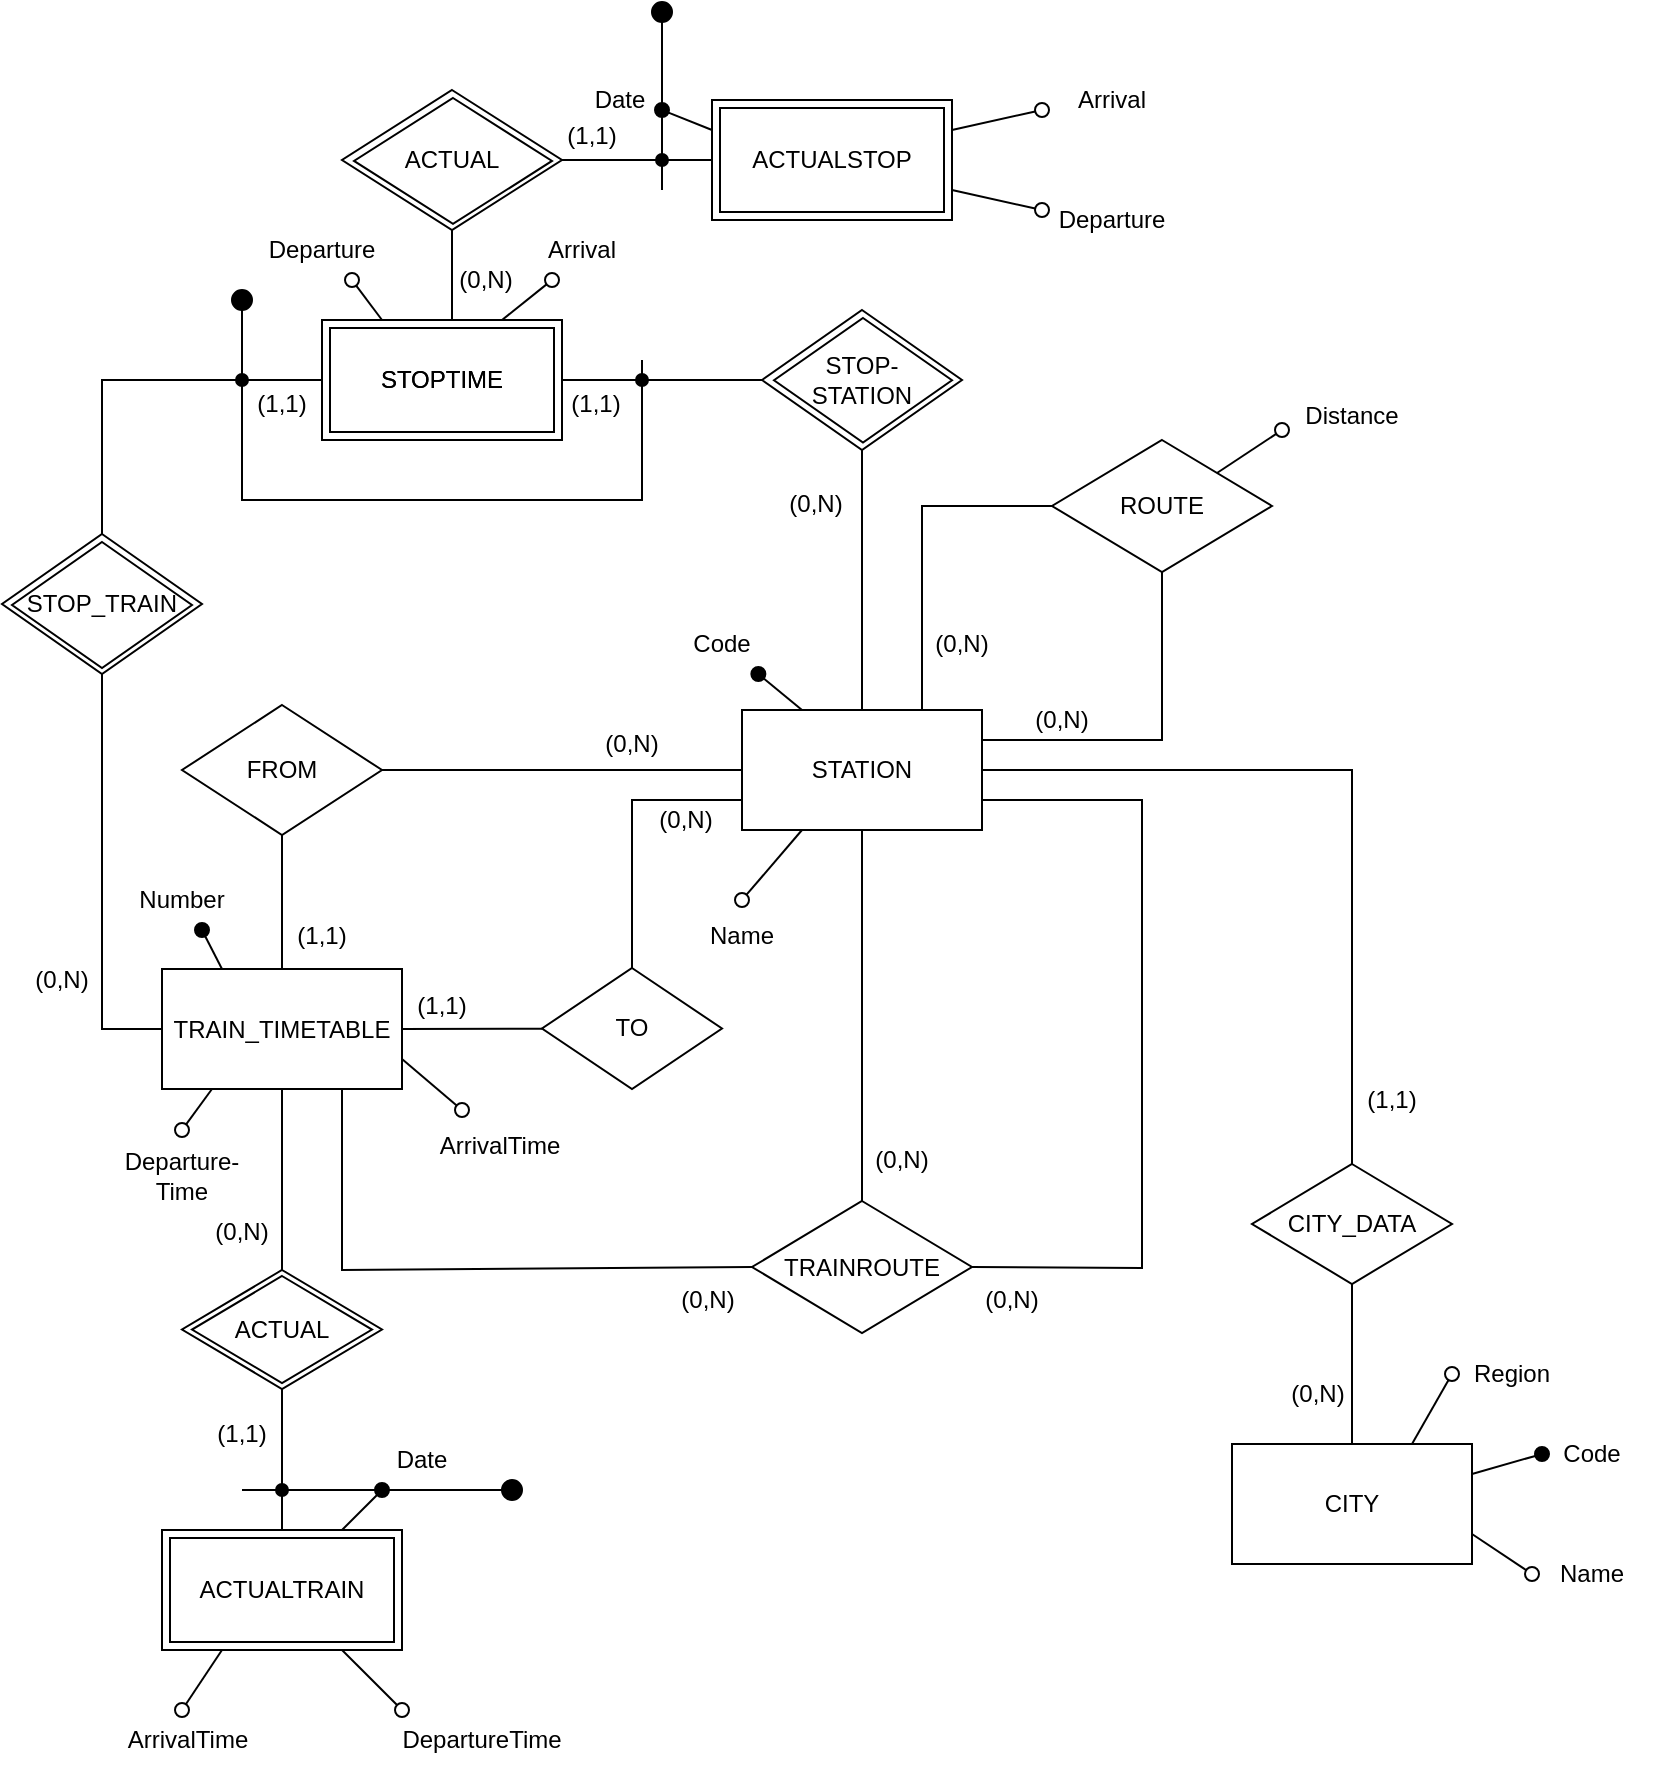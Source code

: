 <mxfile version="15.9.1" type="github">
  <diagram id="R2lEEEUBdFMjLlhIrx00" name="Page-1">
    <mxGraphModel dx="1186" dy="795" grid="1" gridSize="10" guides="1" tooltips="1" connect="1" arrows="1" fold="1" page="1" pageScale="1" pageWidth="850" pageHeight="1100" math="0" shadow="0" extFonts="Permanent Marker^https://fonts.googleapis.com/css?family=Permanent+Marker">
      <root>
        <mxCell id="0" />
        <mxCell id="1" parent="0" />
        <mxCell id="te-tuym6U4XDY3NzMyAo-2" style="rounded=0;orthogonalLoop=1;jettySize=auto;html=1;exitX=0.25;exitY=1;exitDx=0;exitDy=0;endArrow=oval;endFill=0;endSize=7;" edge="1" parent="1" source="te-tuym6U4XDY3NzMyAo-1">
          <mxGeometry relative="1" as="geometry">
            <mxPoint x="380" y="585" as="targetPoint" />
          </mxGeometry>
        </mxCell>
        <mxCell id="te-tuym6U4XDY3NzMyAo-4" style="edgeStyle=none;rounded=0;orthogonalLoop=1;jettySize=auto;html=1;exitX=0.25;exitY=0;exitDx=0;exitDy=0;endArrow=oval;endFill=1;endSize=7;" edge="1" parent="1" source="te-tuym6U4XDY3NzMyAo-1" target="te-tuym6U4XDY3NzMyAo-5">
          <mxGeometry relative="1" as="geometry">
            <mxPoint x="480" y="490" as="targetPoint" />
          </mxGeometry>
        </mxCell>
        <mxCell id="te-tuym6U4XDY3NzMyAo-31" value="" style="edgeStyle=elbowEdgeStyle;rounded=0;orthogonalLoop=1;jettySize=auto;html=1;endArrow=none;endFill=0;endSize=7;exitX=0;exitY=0.5;exitDx=0;exitDy=0;" edge="1" parent="1" source="te-tuym6U4XDY3NzMyAo-1" target="te-tuym6U4XDY3NzMyAo-30">
          <mxGeometry relative="1" as="geometry" />
        </mxCell>
        <mxCell id="te-tuym6U4XDY3NzMyAo-77" style="edgeStyle=elbowEdgeStyle;rounded=0;orthogonalLoop=1;jettySize=auto;html=1;exitX=0.5;exitY=0;exitDx=0;exitDy=0;endArrow=none;endFill=0;endSize=7;entryX=0.5;entryY=1;entryDx=0;entryDy=0;" edge="1" parent="1" source="te-tuym6U4XDY3NzMyAo-1" target="te-tuym6U4XDY3NzMyAo-88">
          <mxGeometry relative="1" as="geometry">
            <mxPoint x="440" y="380" as="targetPoint" />
            <Array as="points">
              <mxPoint x="440" y="440" />
            </Array>
          </mxGeometry>
        </mxCell>
        <mxCell id="te-tuym6U4XDY3NzMyAo-203" style="edgeStyle=none;rounded=0;orthogonalLoop=1;jettySize=auto;html=1;exitX=1;exitY=0.5;exitDx=0;exitDy=0;entryX=0.5;entryY=0;entryDx=0;entryDy=0;endArrow=none;endFill=0;endSize=7;" edge="1" parent="1" source="te-tuym6U4XDY3NzMyAo-1" target="te-tuym6U4XDY3NzMyAo-8">
          <mxGeometry relative="1" as="geometry">
            <Array as="points">
              <mxPoint x="685" y="520" />
            </Array>
          </mxGeometry>
        </mxCell>
        <mxCell id="te-tuym6U4XDY3NzMyAo-212" style="edgeStyle=none;rounded=0;orthogonalLoop=1;jettySize=auto;html=1;exitX=0.5;exitY=1;exitDx=0;exitDy=0;entryX=0.5;entryY=0;entryDx=0;entryDy=0;endArrow=none;endFill=0;endSize=7;" edge="1" parent="1" source="te-tuym6U4XDY3NzMyAo-1" target="te-tuym6U4XDY3NzMyAo-199">
          <mxGeometry relative="1" as="geometry" />
        </mxCell>
        <mxCell id="te-tuym6U4XDY3NzMyAo-215" style="edgeStyle=none;rounded=0;orthogonalLoop=1;jettySize=auto;html=1;exitX=0.75;exitY=0;exitDx=0;exitDy=0;entryX=0;entryY=0.5;entryDx=0;entryDy=0;endArrow=none;endFill=0;endSize=7;" edge="1" parent="1" source="te-tuym6U4XDY3NzMyAo-1" target="te-tuym6U4XDY3NzMyAo-214">
          <mxGeometry relative="1" as="geometry">
            <Array as="points">
              <mxPoint x="470" y="388" />
            </Array>
          </mxGeometry>
        </mxCell>
        <mxCell id="te-tuym6U4XDY3NzMyAo-1" value="STATION" style="rounded=0;whiteSpace=wrap;html=1;fillColor=none;" vertex="1" parent="1">
          <mxGeometry x="380" y="490" width="120" height="60" as="geometry" />
        </mxCell>
        <mxCell id="te-tuym6U4XDY3NzMyAo-5" value="Code" style="text;html=1;strokeColor=none;fillColor=none;align=center;verticalAlign=middle;whiteSpace=wrap;rounded=0;" vertex="1" parent="1">
          <mxGeometry x="340" y="442" width="60" height="30" as="geometry" />
        </mxCell>
        <mxCell id="te-tuym6U4XDY3NzMyAo-6" value="Name" style="text;html=1;strokeColor=none;fillColor=none;align=center;verticalAlign=middle;whiteSpace=wrap;rounded=0;" vertex="1" parent="1">
          <mxGeometry x="350" y="587.5" width="60" height="30" as="geometry" />
        </mxCell>
        <mxCell id="te-tuym6U4XDY3NzMyAo-11" value="" style="edgeStyle=none;rounded=0;orthogonalLoop=1;jettySize=auto;html=1;endArrow=none;endFill=0;endSize=7;" edge="1" parent="1" source="te-tuym6U4XDY3NzMyAo-8" target="te-tuym6U4XDY3NzMyAo-10">
          <mxGeometry relative="1" as="geometry" />
        </mxCell>
        <mxCell id="te-tuym6U4XDY3NzMyAo-8" value="CITY_DATA" style="rhombus;whiteSpace=wrap;html=1;rounded=0;fillColor=none;" vertex="1" parent="1">
          <mxGeometry x="635" y="717" width="100" height="60" as="geometry" />
        </mxCell>
        <mxCell id="te-tuym6U4XDY3NzMyAo-14" style="edgeStyle=none;rounded=0;orthogonalLoop=1;jettySize=auto;html=1;exitX=1;exitY=0.25;exitDx=0;exitDy=0;endArrow=oval;endFill=1;endSize=7;entryX=0;entryY=0.5;entryDx=0;entryDy=0;" edge="1" parent="1" source="te-tuym6U4XDY3NzMyAo-10" target="te-tuym6U4XDY3NzMyAo-15">
          <mxGeometry relative="1" as="geometry">
            <mxPoint x="785" y="867" as="targetPoint" />
          </mxGeometry>
        </mxCell>
        <mxCell id="te-tuym6U4XDY3NzMyAo-16" style="edgeStyle=none;rounded=0;orthogonalLoop=1;jettySize=auto;html=1;exitX=1;exitY=0.75;exitDx=0;exitDy=0;endArrow=oval;endFill=0;endSize=7;entryX=0;entryY=0.5;entryDx=0;entryDy=0;" edge="1" parent="1" source="te-tuym6U4XDY3NzMyAo-10" target="te-tuym6U4XDY3NzMyAo-18">
          <mxGeometry relative="1" as="geometry">
            <mxPoint x="775" y="917" as="targetPoint" />
          </mxGeometry>
        </mxCell>
        <mxCell id="te-tuym6U4XDY3NzMyAo-17" style="edgeStyle=none;rounded=0;orthogonalLoop=1;jettySize=auto;html=1;exitX=0.75;exitY=0;exitDx=0;exitDy=0;endArrow=oval;endFill=0;endSize=7;entryX=0;entryY=0.5;entryDx=0;entryDy=0;" edge="1" parent="1" source="te-tuym6U4XDY3NzMyAo-10" target="te-tuym6U4XDY3NzMyAo-19">
          <mxGeometry relative="1" as="geometry">
            <mxPoint x="735" y="827" as="targetPoint" />
          </mxGeometry>
        </mxCell>
        <mxCell id="te-tuym6U4XDY3NzMyAo-10" value="CITY" style="whiteSpace=wrap;html=1;rounded=0;fillColor=none;" vertex="1" parent="1">
          <mxGeometry x="625" y="857" width="120" height="60" as="geometry" />
        </mxCell>
        <mxCell id="te-tuym6U4XDY3NzMyAo-13" style="edgeStyle=none;rounded=0;orthogonalLoop=1;jettySize=auto;html=1;exitX=0;exitY=0.75;exitDx=0;exitDy=0;endArrow=none;endFill=0;endSize=7;" edge="1" parent="1" source="te-tuym6U4XDY3NzMyAo-6" target="te-tuym6U4XDY3NzMyAo-6">
          <mxGeometry relative="1" as="geometry" />
        </mxCell>
        <mxCell id="te-tuym6U4XDY3NzMyAo-15" value="Code" style="text;html=1;strokeColor=none;fillColor=none;align=center;verticalAlign=middle;whiteSpace=wrap;rounded=0;" vertex="1" parent="1">
          <mxGeometry x="780" y="847" width="50" height="30" as="geometry" />
        </mxCell>
        <mxCell id="te-tuym6U4XDY3NzMyAo-18" value="Name" style="text;html=1;strokeColor=none;fillColor=none;align=center;verticalAlign=middle;whiteSpace=wrap;rounded=0;" vertex="1" parent="1">
          <mxGeometry x="775" y="907" width="60" height="30" as="geometry" />
        </mxCell>
        <mxCell id="te-tuym6U4XDY3NzMyAo-19" value="Region" style="text;html=1;strokeColor=none;fillColor=none;align=center;verticalAlign=middle;whiteSpace=wrap;rounded=0;" vertex="1" parent="1">
          <mxGeometry x="735" y="807" width="60" height="30" as="geometry" />
        </mxCell>
        <mxCell id="te-tuym6U4XDY3NzMyAo-25" value="Distance" style="text;html=1;strokeColor=none;fillColor=none;align=center;verticalAlign=middle;whiteSpace=wrap;rounded=0;" vertex="1" parent="1">
          <mxGeometry x="655" y="328" width="60" height="30" as="geometry" />
        </mxCell>
        <mxCell id="te-tuym6U4XDY3NzMyAo-35" value="" style="edgeStyle=elbowEdgeStyle;rounded=0;orthogonalLoop=1;jettySize=auto;html=1;endArrow=none;endFill=0;endSize=7;" edge="1" parent="1" source="te-tuym6U4XDY3NzMyAo-30" target="te-tuym6U4XDY3NzMyAo-34">
          <mxGeometry relative="1" as="geometry" />
        </mxCell>
        <mxCell id="te-tuym6U4XDY3NzMyAo-30" value="FROM" style="rhombus;whiteSpace=wrap;html=1;rounded=0;fillColor=none;" vertex="1" parent="1">
          <mxGeometry x="100" y="487.5" width="100" height="65" as="geometry" />
        </mxCell>
        <mxCell id="te-tuym6U4XDY3NzMyAo-38" style="edgeStyle=none;rounded=0;orthogonalLoop=1;jettySize=auto;html=1;exitX=0.25;exitY=1;exitDx=0;exitDy=0;endArrow=oval;endFill=0;endSize=7;" edge="1" parent="1">
          <mxGeometry relative="1" as="geometry">
            <mxPoint x="100" y="700" as="targetPoint" />
            <mxPoint x="115" y="679.5" as="sourcePoint" />
          </mxGeometry>
        </mxCell>
        <mxCell id="te-tuym6U4XDY3NzMyAo-39" style="edgeStyle=none;rounded=0;orthogonalLoop=1;jettySize=auto;html=1;exitX=1;exitY=0.75;exitDx=0;exitDy=0;endArrow=oval;endFill=0;endSize=7;" edge="1" parent="1" source="te-tuym6U4XDY3NzMyAo-34">
          <mxGeometry relative="1" as="geometry">
            <mxPoint x="240" y="690" as="targetPoint" />
          </mxGeometry>
        </mxCell>
        <mxCell id="te-tuym6U4XDY3NzMyAo-40" style="edgeStyle=none;rounded=0;orthogonalLoop=1;jettySize=auto;html=1;exitX=0.25;exitY=0;exitDx=0;exitDy=0;endArrow=oval;endFill=1;endSize=7;" edge="1" parent="1" source="te-tuym6U4XDY3NzMyAo-34">
          <mxGeometry relative="1" as="geometry">
            <mxPoint x="110" y="600" as="targetPoint" />
          </mxGeometry>
        </mxCell>
        <mxCell id="te-tuym6U4XDY3NzMyAo-51" value="" style="rounded=0;orthogonalLoop=1;jettySize=auto;html=1;endArrow=none;endFill=0;endSize=7;startArrow=none;exitX=1;exitY=0.5;exitDx=0;exitDy=0;" edge="1" parent="1" source="te-tuym6U4XDY3NzMyAo-34" target="te-tuym6U4XDY3NzMyAo-50">
          <mxGeometry relative="1" as="geometry">
            <mxPoint x="240" y="650" as="sourcePoint" />
          </mxGeometry>
        </mxCell>
        <mxCell id="te-tuym6U4XDY3NzMyAo-76" style="edgeStyle=elbowEdgeStyle;rounded=0;orthogonalLoop=1;jettySize=auto;html=1;exitX=0;exitY=0.5;exitDx=0;exitDy=0;entryX=0.5;entryY=1;entryDx=0;entryDy=0;endArrow=none;endFill=0;endSize=7;" edge="1" parent="1" source="te-tuym6U4XDY3NzMyAo-34" target="te-tuym6U4XDY3NzMyAo-75">
          <mxGeometry relative="1" as="geometry">
            <Array as="points">
              <mxPoint x="60" y="570" />
            </Array>
          </mxGeometry>
        </mxCell>
        <mxCell id="te-tuym6U4XDY3NzMyAo-148" value="" style="edgeStyle=none;rounded=0;orthogonalLoop=1;jettySize=auto;html=1;endArrow=none;endFill=0;endSize=7;" edge="1" parent="1" source="te-tuym6U4XDY3NzMyAo-34" target="te-tuym6U4XDY3NzMyAo-147">
          <mxGeometry relative="1" as="geometry" />
        </mxCell>
        <mxCell id="te-tuym6U4XDY3NzMyAo-202" style="edgeStyle=none;rounded=0;orthogonalLoop=1;jettySize=auto;html=1;exitX=0.75;exitY=1;exitDx=0;exitDy=0;entryX=0;entryY=0.5;entryDx=0;entryDy=0;endArrow=none;endFill=0;endSize=7;" edge="1" parent="1" source="te-tuym6U4XDY3NzMyAo-34" target="te-tuym6U4XDY3NzMyAo-199">
          <mxGeometry relative="1" as="geometry">
            <Array as="points">
              <mxPoint x="180" y="770" />
            </Array>
          </mxGeometry>
        </mxCell>
        <mxCell id="te-tuym6U4XDY3NzMyAo-34" value="TRAIN_TIMETABLE" style="whiteSpace=wrap;html=1;rounded=0;fillColor=none;" vertex="1" parent="1">
          <mxGeometry x="90" y="619.5" width="120" height="60" as="geometry" />
        </mxCell>
        <mxCell id="te-tuym6U4XDY3NzMyAo-44" value="Departure-&lt;br&gt;Time" style="text;html=1;strokeColor=none;fillColor=none;align=center;verticalAlign=middle;whiteSpace=wrap;rounded=0;" vertex="1" parent="1">
          <mxGeometry x="70" y="710" width="60" height="25.5" as="geometry" />
        </mxCell>
        <mxCell id="te-tuym6U4XDY3NzMyAo-45" value="ArrivalTime" style="text;html=1;strokeColor=none;fillColor=none;align=center;verticalAlign=middle;whiteSpace=wrap;rounded=0;" vertex="1" parent="1">
          <mxGeometry x="229" y="693" width="60" height="30" as="geometry" />
        </mxCell>
        <mxCell id="te-tuym6U4XDY3NzMyAo-46" value="Number" style="text;html=1;strokeColor=none;fillColor=none;align=center;verticalAlign=middle;whiteSpace=wrap;rounded=0;" vertex="1" parent="1">
          <mxGeometry x="70" y="570" width="60" height="30" as="geometry" />
        </mxCell>
        <mxCell id="te-tuym6U4XDY3NzMyAo-52" style="edgeStyle=elbowEdgeStyle;rounded=0;orthogonalLoop=1;jettySize=auto;html=1;exitX=0.5;exitY=0;exitDx=0;exitDy=0;entryX=0;entryY=0.75;entryDx=0;entryDy=0;endArrow=none;endFill=0;endSize=7;" edge="1" parent="1" source="te-tuym6U4XDY3NzMyAo-50" target="te-tuym6U4XDY3NzMyAo-1">
          <mxGeometry relative="1" as="geometry">
            <Array as="points">
              <mxPoint x="325" y="580" />
            </Array>
          </mxGeometry>
        </mxCell>
        <mxCell id="te-tuym6U4XDY3NzMyAo-50" value="TO" style="rhombus;whiteSpace=wrap;html=1;rounded=0;fillColor=none;" vertex="1" parent="1">
          <mxGeometry x="280" y="619" width="90" height="60.5" as="geometry" />
        </mxCell>
        <mxCell id="te-tuym6U4XDY3NzMyAo-78" style="rounded=0;orthogonalLoop=1;jettySize=auto;html=1;endArrow=oval;endFill=0;endSize=7;exitX=0.75;exitY=0;exitDx=0;exitDy=0;entryX=0.25;entryY=1;entryDx=0;entryDy=0;" edge="1" parent="1" source="te-tuym6U4XDY3NzMyAo-87" target="te-tuym6U4XDY3NzMyAo-84">
          <mxGeometry relative="1" as="geometry">
            <mxPoint x="240" y="165" as="targetPoint" />
            <mxPoint x="190" y="175" as="sourcePoint" />
          </mxGeometry>
        </mxCell>
        <mxCell id="te-tuym6U4XDY3NzMyAo-83" style="edgeStyle=none;rounded=0;orthogonalLoop=1;jettySize=auto;html=1;endArrow=oval;endFill=0;endSize=7;exitX=0.25;exitY=0;exitDx=0;exitDy=0;entryX=0.75;entryY=1;entryDx=0;entryDy=0;" edge="1" parent="1" source="te-tuym6U4XDY3NzMyAo-87" target="te-tuym6U4XDY3NzMyAo-86">
          <mxGeometry relative="1" as="geometry">
            <mxPoint x="135" y="205" as="targetPoint" />
            <mxPoint x="35" y="185" as="sourcePoint" />
          </mxGeometry>
        </mxCell>
        <mxCell id="te-tuym6U4XDY3NzMyAo-90" style="edgeStyle=elbowEdgeStyle;rounded=0;orthogonalLoop=1;jettySize=auto;html=1;exitX=0.5;exitY=0;exitDx=0;exitDy=0;entryX=0;entryY=0.5;entryDx=0;entryDy=0;endArrow=none;endFill=0;endSize=7;" edge="1" parent="1" source="te-tuym6U4XDY3NzMyAo-75" target="te-tuym6U4XDY3NzMyAo-87">
          <mxGeometry relative="1" as="geometry">
            <mxPoint x="60" y="377" as="sourcePoint" />
            <Array as="points">
              <mxPoint x="60" y="345" />
            </Array>
          </mxGeometry>
        </mxCell>
        <mxCell id="te-tuym6U4XDY3NzMyAo-75" value="STOP_TRAIN" style="rhombus;whiteSpace=wrap;html=1;rounded=0;fillColor=none;" vertex="1" parent="1">
          <mxGeometry x="10" y="402" width="100" height="70" as="geometry" />
        </mxCell>
        <mxCell id="te-tuym6U4XDY3NzMyAo-80" style="edgeStyle=none;rounded=0;orthogonalLoop=1;jettySize=auto;html=1;exitX=0;exitY=0;exitDx=0;exitDy=0;endArrow=oval;endFill=0;endSize=7;" edge="1" parent="1">
          <mxGeometry relative="1" as="geometry">
            <mxPoint x="35" y="394.5" as="sourcePoint" />
            <mxPoint x="35" y="394.5" as="targetPoint" />
          </mxGeometry>
        </mxCell>
        <mxCell id="te-tuym6U4XDY3NzMyAo-84" value="Arrival" style="text;html=1;strokeColor=none;fillColor=none;align=center;verticalAlign=middle;whiteSpace=wrap;rounded=0;" vertex="1" parent="1">
          <mxGeometry x="270" y="245" width="60" height="30" as="geometry" />
        </mxCell>
        <mxCell id="te-tuym6U4XDY3NzMyAo-86" value="Departure" style="text;html=1;strokeColor=none;fillColor=none;align=center;verticalAlign=middle;whiteSpace=wrap;rounded=0;" vertex="1" parent="1">
          <mxGeometry x="140" y="245" width="60" height="30" as="geometry" />
        </mxCell>
        <mxCell id="te-tuym6U4XDY3NzMyAo-95" value="" style="edgeStyle=elbowEdgeStyle;rounded=0;orthogonalLoop=1;jettySize=auto;html=1;endArrow=none;endFill=0;endSize=7;" edge="1" parent="1" source="te-tuym6U4XDY3NzMyAo-87" target="te-tuym6U4XDY3NzMyAo-94">
          <mxGeometry relative="1" as="geometry" />
        </mxCell>
        <mxCell id="te-tuym6U4XDY3NzMyAo-87" value="STOPTIME" style="rounded=0;whiteSpace=wrap;html=1;fillColor=none;" vertex="1" parent="1">
          <mxGeometry x="170" y="295" width="120" height="60" as="geometry" />
        </mxCell>
        <mxCell id="te-tuym6U4XDY3NzMyAo-89" value="" style="edgeStyle=none;rounded=0;orthogonalLoop=1;jettySize=auto;html=1;endArrow=none;endFill=0;endSize=7;startArrow=none;" edge="1" parent="1" source="te-tuym6U4XDY3NzMyAo-114" target="te-tuym6U4XDY3NzMyAo-87">
          <mxGeometry relative="1" as="geometry" />
        </mxCell>
        <mxCell id="te-tuym6U4XDY3NzMyAo-88" value="STOP-&lt;br&gt;STATION" style="rhombus;whiteSpace=wrap;html=1;rounded=0;fillColor=none;" vertex="1" parent="1">
          <mxGeometry x="390" y="290" width="100" height="70" as="geometry" />
        </mxCell>
        <mxCell id="te-tuym6U4XDY3NzMyAo-97" value="" style="edgeStyle=elbowEdgeStyle;rounded=0;orthogonalLoop=1;jettySize=auto;html=1;endArrow=none;endFill=0;endSize=7;startArrow=none;" edge="1" parent="1" source="te-tuym6U4XDY3NzMyAo-141" target="te-tuym6U4XDY3NzMyAo-96">
          <mxGeometry relative="1" as="geometry" />
        </mxCell>
        <mxCell id="te-tuym6U4XDY3NzMyAo-94" value="ACTUAL" style="rhombus;whiteSpace=wrap;html=1;rounded=0;fillColor=none;" vertex="1" parent="1">
          <mxGeometry x="180" y="180" width="110" height="70" as="geometry" />
        </mxCell>
        <mxCell id="te-tuym6U4XDY3NzMyAo-100" style="edgeStyle=none;rounded=0;orthogonalLoop=1;jettySize=auto;html=1;exitX=1;exitY=0.25;exitDx=0;exitDy=0;endArrow=oval;endFill=0;endSize=7;" edge="1" parent="1" source="te-tuym6U4XDY3NzMyAo-96">
          <mxGeometry relative="1" as="geometry">
            <mxPoint x="530" y="190" as="targetPoint" />
          </mxGeometry>
        </mxCell>
        <mxCell id="te-tuym6U4XDY3NzMyAo-102" style="edgeStyle=none;rounded=0;orthogonalLoop=1;jettySize=auto;html=1;exitX=1;exitY=0.75;exitDx=0;exitDy=0;endArrow=oval;endFill=0;endSize=7;" edge="1" parent="1" source="te-tuym6U4XDY3NzMyAo-96">
          <mxGeometry relative="1" as="geometry">
            <mxPoint x="530" y="240" as="targetPoint" />
          </mxGeometry>
        </mxCell>
        <mxCell id="te-tuym6U4XDY3NzMyAo-145" style="edgeStyle=none;rounded=0;orthogonalLoop=1;jettySize=auto;html=1;exitX=0;exitY=0.25;exitDx=0;exitDy=0;endArrow=oval;endFill=1;endSize=7;" edge="1" parent="1" source="te-tuym6U4XDY3NzMyAo-96">
          <mxGeometry relative="1" as="geometry">
            <mxPoint x="340" y="190" as="targetPoint" />
          </mxGeometry>
        </mxCell>
        <mxCell id="te-tuym6U4XDY3NzMyAo-96" value="ACTUALSTOP" style="whiteSpace=wrap;html=1;rounded=0;fillColor=none;" vertex="1" parent="1">
          <mxGeometry x="365" y="185" width="120" height="60" as="geometry" />
        </mxCell>
        <mxCell id="te-tuym6U4XDY3NzMyAo-107" value="Arrival" style="text;html=1;strokeColor=none;fillColor=none;align=center;verticalAlign=middle;whiteSpace=wrap;rounded=0;" vertex="1" parent="1">
          <mxGeometry x="535" y="170" width="60" height="30" as="geometry" />
        </mxCell>
        <mxCell id="te-tuym6U4XDY3NzMyAo-108" value="Date" style="text;html=1;strokeColor=none;fillColor=none;align=center;verticalAlign=middle;whiteSpace=wrap;rounded=0;" vertex="1" parent="1">
          <mxGeometry x="289" y="170" width="60" height="30" as="geometry" />
        </mxCell>
        <mxCell id="te-tuym6U4XDY3NzMyAo-109" value="Departure&lt;span style=&quot;color: rgba(0 , 0 , 0 , 0) ; font-family: monospace ; font-size: 0px&quot;&gt;%3CmxGraphModel%3E%3Croot%3E%3CmxCell%20id%3D%220%22%2F%3E%3CmxCell%20id%3D%221%22%20parent%3D%220%22%2F%3E%3CmxCell%20id%3D%222%22%20value%3D%22TrainNumber%22%20style%3D%22text%3Bhtml%3D1%3BstrokeColor%3Dnone%3BfillColor%3Dnone%3Balign%3Dcenter%3BverticalAlign%3Dmiddle%3BwhiteSpace%3Dwrap%3Brounded%3D0%3B%22%20vertex%3D%221%22%20parent%3D%221%22%3E%3CmxGeometry%20x%3D%22350%22%20y%3D%22116%22%20width%3D%2260%22%20height%3D%2230%22%20as%3D%22geometry%22%2F%3E%3C%2FmxCell%3E%3C%2Froot%3E%3C%2FmxGraphModel%3E&lt;/span&gt;" style="text;html=1;strokeColor=none;fillColor=none;align=center;verticalAlign=middle;whiteSpace=wrap;rounded=0;" vertex="1" parent="1">
          <mxGeometry x="535" y="230" width="60" height="30" as="geometry" />
        </mxCell>
        <mxCell id="te-tuym6U4XDY3NzMyAo-113" value="" style="endArrow=none;html=1;rounded=0;endSize=7;startArrow=none;" edge="1" parent="1" source="te-tuym6U4XDY3NzMyAo-119">
          <mxGeometry width="50" height="50" relative="1" as="geometry">
            <mxPoint x="130" y="285" as="sourcePoint" />
            <mxPoint x="330" y="315" as="targetPoint" />
            <Array as="points">
              <mxPoint x="130" y="385" />
              <mxPoint x="230" y="385" />
              <mxPoint x="330" y="385" />
            </Array>
          </mxGeometry>
        </mxCell>
        <mxCell id="te-tuym6U4XDY3NzMyAo-114" value="" style="ellipse;whiteSpace=wrap;html=1;aspect=fixed;fillColor=#000000;" vertex="1" parent="1">
          <mxGeometry x="327" y="322" width="6" height="6" as="geometry" />
        </mxCell>
        <mxCell id="te-tuym6U4XDY3NzMyAo-116" value="" style="edgeStyle=none;rounded=0;orthogonalLoop=1;jettySize=auto;html=1;endArrow=none;endFill=0;endSize=7;" edge="1" parent="1" source="te-tuym6U4XDY3NzMyAo-88" target="te-tuym6U4XDY3NzMyAo-114">
          <mxGeometry relative="1" as="geometry">
            <mxPoint x="390" y="325" as="sourcePoint" />
            <mxPoint x="290" y="325" as="targetPoint" />
          </mxGeometry>
        </mxCell>
        <mxCell id="te-tuym6U4XDY3NzMyAo-117" value="" style="ellipse;whiteSpace=wrap;html=1;aspect=fixed;fillColor=#000000;" vertex="1" parent="1">
          <mxGeometry x="127" y="322" width="6" height="6" as="geometry" />
        </mxCell>
        <mxCell id="te-tuym6U4XDY3NzMyAo-119" value="" style="ellipse;whiteSpace=wrap;html=1;aspect=fixed;fillColor=#000000;" vertex="1" parent="1">
          <mxGeometry x="125" y="280" width="10" height="10" as="geometry" />
        </mxCell>
        <mxCell id="te-tuym6U4XDY3NzMyAo-120" value="" style="endArrow=none;html=1;rounded=0;endSize=7;" edge="1" parent="1" target="te-tuym6U4XDY3NzMyAo-119">
          <mxGeometry width="50" height="50" relative="1" as="geometry">
            <mxPoint x="130" y="285" as="sourcePoint" />
            <mxPoint x="330" y="325" as="targetPoint" />
            <Array as="points" />
          </mxGeometry>
        </mxCell>
        <mxCell id="te-tuym6U4XDY3NzMyAo-140" value="" style="endArrow=none;html=1;rounded=0;endSize=7;startArrow=none;" edge="1" parent="1" source="te-tuym6U4XDY3NzMyAo-143">
          <mxGeometry width="50" height="50" relative="1" as="geometry">
            <mxPoint x="340" y="230" as="sourcePoint" />
            <mxPoint x="340" y="180" as="targetPoint" />
          </mxGeometry>
        </mxCell>
        <mxCell id="te-tuym6U4XDY3NzMyAo-141" value="" style="ellipse;whiteSpace=wrap;html=1;aspect=fixed;fillColor=#000000;" vertex="1" parent="1">
          <mxGeometry x="337" y="212" width="6" height="6" as="geometry" />
        </mxCell>
        <mxCell id="te-tuym6U4XDY3NzMyAo-142" value="" style="edgeStyle=elbowEdgeStyle;rounded=0;orthogonalLoop=1;jettySize=auto;html=1;endArrow=none;endFill=0;endSize=7;" edge="1" parent="1" source="te-tuym6U4XDY3NzMyAo-94" target="te-tuym6U4XDY3NzMyAo-141">
          <mxGeometry relative="1" as="geometry">
            <mxPoint x="290" y="215" as="sourcePoint" />
            <mxPoint x="365" y="215" as="targetPoint" />
          </mxGeometry>
        </mxCell>
        <mxCell id="te-tuym6U4XDY3NzMyAo-143" value="" style="ellipse;whiteSpace=wrap;html=1;aspect=fixed;fillColor=#000000;" vertex="1" parent="1">
          <mxGeometry x="335" y="136" width="10" height="10" as="geometry" />
        </mxCell>
        <mxCell id="te-tuym6U4XDY3NzMyAo-144" value="" style="endArrow=none;html=1;rounded=0;endSize=7;" edge="1" parent="1" target="te-tuym6U4XDY3NzMyAo-143">
          <mxGeometry width="50" height="50" relative="1" as="geometry">
            <mxPoint x="340" y="230" as="sourcePoint" />
            <mxPoint x="340" y="180" as="targetPoint" />
          </mxGeometry>
        </mxCell>
        <mxCell id="te-tuym6U4XDY3NzMyAo-150" value="" style="edgeStyle=none;rounded=0;orthogonalLoop=1;jettySize=auto;html=1;endArrow=none;endFill=0;endSize=7;" edge="1" parent="1" source="te-tuym6U4XDY3NzMyAo-147" target="te-tuym6U4XDY3NzMyAo-149">
          <mxGeometry relative="1" as="geometry" />
        </mxCell>
        <mxCell id="te-tuym6U4XDY3NzMyAo-147" value="ACTUAL" style="rhombus;whiteSpace=wrap;html=1;rounded=0;fillColor=none;" vertex="1" parent="1">
          <mxGeometry x="100" y="770" width="100" height="59.5" as="geometry" />
        </mxCell>
        <mxCell id="te-tuym6U4XDY3NzMyAo-151" style="edgeStyle=none;rounded=0;orthogonalLoop=1;jettySize=auto;html=1;exitX=0.75;exitY=0;exitDx=0;exitDy=0;endArrow=oval;endFill=1;endSize=7;" edge="1" parent="1" source="te-tuym6U4XDY3NzMyAo-149">
          <mxGeometry relative="1" as="geometry">
            <mxPoint x="200" y="880" as="targetPoint" />
          </mxGeometry>
        </mxCell>
        <mxCell id="te-tuym6U4XDY3NzMyAo-157" style="edgeStyle=none;rounded=0;orthogonalLoop=1;jettySize=auto;html=1;exitX=0.75;exitY=1;exitDx=0;exitDy=0;endArrow=oval;endFill=0;endSize=7;" edge="1" parent="1" source="te-tuym6U4XDY3NzMyAo-149">
          <mxGeometry relative="1" as="geometry">
            <mxPoint x="210" y="990" as="targetPoint" />
          </mxGeometry>
        </mxCell>
        <mxCell id="te-tuym6U4XDY3NzMyAo-158" style="edgeStyle=none;rounded=0;orthogonalLoop=1;jettySize=auto;html=1;exitX=0.25;exitY=1;exitDx=0;exitDy=0;endArrow=oval;endFill=0;endSize=7;" edge="1" parent="1" source="te-tuym6U4XDY3NzMyAo-149">
          <mxGeometry relative="1" as="geometry">
            <mxPoint x="100" y="990" as="targetPoint" />
          </mxGeometry>
        </mxCell>
        <mxCell id="te-tuym6U4XDY3NzMyAo-149" value="ACTUALTRAIN" style="whiteSpace=wrap;html=1;rounded=0;fillColor=none;" vertex="1" parent="1">
          <mxGeometry x="90" y="900" width="120" height="60" as="geometry" />
        </mxCell>
        <mxCell id="te-tuym6U4XDY3NzMyAo-152" value="Date" style="text;html=1;strokeColor=none;fillColor=none;align=center;verticalAlign=middle;whiteSpace=wrap;rounded=0;" vertex="1" parent="1">
          <mxGeometry x="190" y="850" width="60" height="30" as="geometry" />
        </mxCell>
        <mxCell id="te-tuym6U4XDY3NzMyAo-153" value="" style="endArrow=none;html=1;rounded=0;endSize=7;startArrow=none;" edge="1" parent="1" source="te-tuym6U4XDY3NzMyAo-154">
          <mxGeometry width="50" height="50" relative="1" as="geometry">
            <mxPoint x="130" y="880" as="sourcePoint" />
            <mxPoint x="260" y="880" as="targetPoint" />
          </mxGeometry>
        </mxCell>
        <mxCell id="te-tuym6U4XDY3NzMyAo-154" value="" style="ellipse;whiteSpace=wrap;html=1;aspect=fixed;fillColor=#000000;" vertex="1" parent="1">
          <mxGeometry x="147" y="877" width="6" height="6" as="geometry" />
        </mxCell>
        <mxCell id="te-tuym6U4XDY3NzMyAo-155" value="" style="endArrow=none;html=1;rounded=0;endSize=7;" edge="1" parent="1" target="te-tuym6U4XDY3NzMyAo-154">
          <mxGeometry width="50" height="50" relative="1" as="geometry">
            <mxPoint x="130" y="880" as="sourcePoint" />
            <mxPoint x="260" y="880" as="targetPoint" />
          </mxGeometry>
        </mxCell>
        <mxCell id="te-tuym6U4XDY3NzMyAo-156" value="" style="ellipse;whiteSpace=wrap;html=1;aspect=fixed;fillColor=#000000;" vertex="1" parent="1">
          <mxGeometry x="260" y="875" width="10" height="10" as="geometry" />
        </mxCell>
        <mxCell id="te-tuym6U4XDY3NzMyAo-159" value="DepartureTime" style="text;html=1;strokeColor=none;fillColor=none;align=center;verticalAlign=middle;whiteSpace=wrap;rounded=0;" vertex="1" parent="1">
          <mxGeometry x="220" y="990" width="60" height="30" as="geometry" />
        </mxCell>
        <mxCell id="te-tuym6U4XDY3NzMyAo-160" value="ArrivalTime" style="text;html=1;strokeColor=none;fillColor=none;align=center;verticalAlign=middle;whiteSpace=wrap;rounded=0;" vertex="1" parent="1">
          <mxGeometry x="73" y="990" width="60" height="30" as="geometry" />
        </mxCell>
        <mxCell id="te-tuym6U4XDY3NzMyAo-184" value="(1,1)" style="text;html=1;strokeColor=none;fillColor=none;align=center;verticalAlign=middle;whiteSpace=wrap;rounded=0;" vertex="1" parent="1">
          <mxGeometry x="675" y="670" width="60" height="30" as="geometry" />
        </mxCell>
        <mxCell id="te-tuym6U4XDY3NzMyAo-188" value="(1,1)" style="text;html=1;strokeColor=none;fillColor=none;align=center;verticalAlign=middle;whiteSpace=wrap;rounded=0;" vertex="1" parent="1">
          <mxGeometry x="140" y="587.5" width="60" height="30" as="geometry" />
        </mxCell>
        <mxCell id="te-tuym6U4XDY3NzMyAo-189" value="(1,1)" style="text;html=1;strokeColor=none;fillColor=none;align=center;verticalAlign=middle;whiteSpace=wrap;rounded=0;" vertex="1" parent="1">
          <mxGeometry x="200" y="622.5" width="60" height="30" as="geometry" />
        </mxCell>
        <mxCell id="te-tuym6U4XDY3NzMyAo-213" style="edgeStyle=none;rounded=0;orthogonalLoop=1;jettySize=auto;html=1;exitX=1;exitY=0.5;exitDx=0;exitDy=0;entryX=1;entryY=0.75;entryDx=0;entryDy=0;endArrow=none;endFill=0;endSize=7;" edge="1" parent="1" source="te-tuym6U4XDY3NzMyAo-199" target="te-tuym6U4XDY3NzMyAo-1">
          <mxGeometry relative="1" as="geometry">
            <Array as="points">
              <mxPoint x="580" y="769" />
              <mxPoint x="580" y="660" />
              <mxPoint x="580" y="535" />
            </Array>
          </mxGeometry>
        </mxCell>
        <mxCell id="te-tuym6U4XDY3NzMyAo-199" value="TRAINROUTE" style="rhombus;whiteSpace=wrap;html=1;rounded=0;fillColor=none;" vertex="1" parent="1">
          <mxGeometry x="385" y="735.5" width="110" height="66" as="geometry" />
        </mxCell>
        <mxCell id="te-tuym6U4XDY3NzMyAo-204" value="(0,N)" style="text;html=1;strokeColor=none;fillColor=none;align=center;verticalAlign=middle;whiteSpace=wrap;rounded=0;" vertex="1" parent="1">
          <mxGeometry x="638" y="817" width="60" height="30" as="geometry" />
        </mxCell>
        <mxCell id="te-tuym6U4XDY3NzMyAo-210" value="(0,N)" style="text;html=1;strokeColor=none;fillColor=none;align=center;verticalAlign=middle;whiteSpace=wrap;rounded=0;" vertex="1" parent="1">
          <mxGeometry x="295" y="492" width="60" height="30" as="geometry" />
        </mxCell>
        <mxCell id="te-tuym6U4XDY3NzMyAo-211" value="(0,N)" style="text;html=1;strokeColor=none;fillColor=none;align=center;verticalAlign=middle;whiteSpace=wrap;rounded=0;" vertex="1" parent="1">
          <mxGeometry x="322" y="529.5" width="60" height="30" as="geometry" />
        </mxCell>
        <mxCell id="te-tuym6U4XDY3NzMyAo-216" style="edgeStyle=none;rounded=0;orthogonalLoop=1;jettySize=auto;html=1;exitX=0.5;exitY=1;exitDx=0;exitDy=0;entryX=1;entryY=0.25;entryDx=0;entryDy=0;endArrow=none;endFill=0;endSize=7;" edge="1" parent="1" source="te-tuym6U4XDY3NzMyAo-214" target="te-tuym6U4XDY3NzMyAo-1">
          <mxGeometry relative="1" as="geometry">
            <Array as="points">
              <mxPoint x="590" y="505" />
            </Array>
          </mxGeometry>
        </mxCell>
        <mxCell id="te-tuym6U4XDY3NzMyAo-217" style="edgeStyle=none;rounded=0;orthogonalLoop=1;jettySize=auto;html=1;exitX=1;exitY=0;exitDx=0;exitDy=0;endArrow=oval;endFill=0;endSize=7;" edge="1" parent="1" source="te-tuym6U4XDY3NzMyAo-214">
          <mxGeometry relative="1" as="geometry">
            <mxPoint x="650" y="350" as="targetPoint" />
          </mxGeometry>
        </mxCell>
        <mxCell id="te-tuym6U4XDY3NzMyAo-214" value="ROUTE" style="rhombus;whiteSpace=wrap;html=1;rounded=0;fillColor=none;" vertex="1" parent="1">
          <mxGeometry x="535" y="355" width="110" height="66" as="geometry" />
        </mxCell>
        <mxCell id="te-tuym6U4XDY3NzMyAo-219" value="(0,N)" style="text;html=1;strokeColor=none;fillColor=none;align=center;verticalAlign=middle;whiteSpace=wrap;rounded=0;" vertex="1" parent="1">
          <mxGeometry x="510" y="480" width="60" height="30" as="geometry" />
        </mxCell>
        <mxCell id="te-tuym6U4XDY3NzMyAo-220" value="(0,N)" style="text;html=1;strokeColor=none;fillColor=none;align=center;verticalAlign=middle;whiteSpace=wrap;rounded=0;" vertex="1" parent="1">
          <mxGeometry x="460" y="442" width="60" height="30" as="geometry" />
        </mxCell>
        <mxCell id="te-tuym6U4XDY3NzMyAo-221" value="(0,N)" style="text;html=1;strokeColor=none;fillColor=none;align=center;verticalAlign=middle;whiteSpace=wrap;rounded=0;" vertex="1" parent="1">
          <mxGeometry x="430" y="700" width="60" height="30" as="geometry" />
        </mxCell>
        <mxCell id="te-tuym6U4XDY3NzMyAo-222" value="(0,N)" style="text;html=1;strokeColor=none;fillColor=none;align=center;verticalAlign=middle;whiteSpace=wrap;rounded=0;" vertex="1" parent="1">
          <mxGeometry x="485" y="770" width="60" height="30" as="geometry" />
        </mxCell>
        <mxCell id="te-tuym6U4XDY3NzMyAo-223" value="(0,N)" style="text;html=1;strokeColor=none;fillColor=none;align=center;verticalAlign=middle;whiteSpace=wrap;rounded=0;" vertex="1" parent="1">
          <mxGeometry x="333" y="770" width="60" height="30" as="geometry" />
        </mxCell>
        <mxCell id="te-tuym6U4XDY3NzMyAo-224" value="(1,1)" style="text;html=1;strokeColor=none;fillColor=none;align=center;verticalAlign=middle;whiteSpace=wrap;rounded=0;" vertex="1" parent="1">
          <mxGeometry x="120" y="322" width="60" height="30" as="geometry" />
        </mxCell>
        <mxCell id="te-tuym6U4XDY3NzMyAo-225" value="(1,1)" style="text;html=1;strokeColor=none;fillColor=none;align=center;verticalAlign=middle;whiteSpace=wrap;rounded=0;" vertex="1" parent="1">
          <mxGeometry x="277" y="322" width="60" height="30" as="geometry" />
        </mxCell>
        <mxCell id="te-tuym6U4XDY3NzMyAo-226" value="(0,N)" style="text;html=1;strokeColor=none;fillColor=none;align=center;verticalAlign=middle;whiteSpace=wrap;rounded=0;" vertex="1" parent="1">
          <mxGeometry x="222" y="260" width="60" height="30" as="geometry" />
        </mxCell>
        <mxCell id="te-tuym6U4XDY3NzMyAo-227" value="(1,1)" style="text;html=1;strokeColor=none;fillColor=none;align=center;verticalAlign=middle;whiteSpace=wrap;rounded=0;" vertex="1" parent="1">
          <mxGeometry x="275" y="188" width="60" height="30" as="geometry" />
        </mxCell>
        <mxCell id="te-tuym6U4XDY3NzMyAo-228" value="(1,1)" style="text;html=1;strokeColor=none;fillColor=none;align=center;verticalAlign=middle;whiteSpace=wrap;rounded=0;" vertex="1" parent="1">
          <mxGeometry x="100" y="837" width="60" height="30" as="geometry" />
        </mxCell>
        <mxCell id="te-tuym6U4XDY3NzMyAo-229" value="(0,N)" style="text;html=1;strokeColor=none;fillColor=none;align=center;verticalAlign=middle;whiteSpace=wrap;rounded=0;" vertex="1" parent="1">
          <mxGeometry x="100" y="735.5" width="60" height="30" as="geometry" />
        </mxCell>
        <mxCell id="te-tuym6U4XDY3NzMyAo-230" value="(0,N)" style="text;html=1;strokeColor=none;fillColor=none;align=center;verticalAlign=middle;whiteSpace=wrap;rounded=0;" vertex="1" parent="1">
          <mxGeometry x="10" y="610" width="60" height="30" as="geometry" />
        </mxCell>
        <mxCell id="te-tuym6U4XDY3NzMyAo-231" value="(0,N)" style="text;html=1;strokeColor=none;fillColor=none;align=center;verticalAlign=middle;whiteSpace=wrap;rounded=0;" vertex="1" parent="1">
          <mxGeometry x="387" y="372" width="60" height="30" as="geometry" />
        </mxCell>
        <mxCell id="te-tuym6U4XDY3NzMyAo-234" value="STOPTIME" style="rounded=0;whiteSpace=wrap;html=1;fillColor=none;" vertex="1" parent="1">
          <mxGeometry x="174" y="299" width="112" height="52" as="geometry" />
        </mxCell>
        <mxCell id="te-tuym6U4XDY3NzMyAo-235" value="" style="rounded=0;whiteSpace=wrap;html=1;fillColor=none;" vertex="1" parent="1">
          <mxGeometry x="369" y="189" width="112" height="52" as="geometry" />
        </mxCell>
        <mxCell id="te-tuym6U4XDY3NzMyAo-236" value="" style="rounded=0;whiteSpace=wrap;html=1;fillColor=none;" vertex="1" parent="1">
          <mxGeometry x="94" y="904" width="112" height="52" as="geometry" />
        </mxCell>
        <mxCell id="te-tuym6U4XDY3NzMyAo-237" value="" style="rhombus;whiteSpace=wrap;html=1;rounded=0;fillColor=none;aspect=fixed;" vertex="1" parent="1">
          <mxGeometry x="105" y="773" width="90" height="53.55" as="geometry" />
        </mxCell>
        <mxCell id="te-tuym6U4XDY3NzMyAo-238" value="" style="rhombus;whiteSpace=wrap;html=1;rounded=0;fillColor=none;aspect=fixed;" vertex="1" parent="1">
          <mxGeometry x="15" y="406" width="90" height="63" as="geometry" />
        </mxCell>
        <mxCell id="te-tuym6U4XDY3NzMyAo-239" value="" style="rhombus;whiteSpace=wrap;html=1;rounded=0;fillColor=none;aspect=fixed;" vertex="1" parent="1">
          <mxGeometry x="396" y="294" width="89" height="62.3" as="geometry" />
        </mxCell>
        <mxCell id="te-tuym6U4XDY3NzMyAo-240" value="" style="rhombus;whiteSpace=wrap;html=1;rounded=0;fillColor=none;aspect=fixed;" vertex="1" parent="1">
          <mxGeometry x="186" y="184" width="99" height="62.96" as="geometry" />
        </mxCell>
      </root>
    </mxGraphModel>
  </diagram>
</mxfile>
